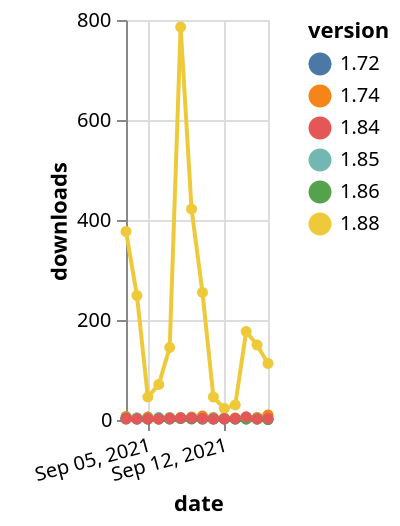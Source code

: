 {"$schema": "https://vega.github.io/schema/vega-lite/v5.json", "description": "A simple bar chart with embedded data.", "data": {"values": [{"date": "2021-09-03", "total": 26435, "delta": 7, "version": "1.74"}, {"date": "2021-09-04", "total": 26439, "delta": 4, "version": "1.74"}, {"date": "2021-09-05", "total": 26445, "delta": 6, "version": "1.74"}, {"date": "2021-09-06", "total": 26449, "delta": 4, "version": "1.74"}, {"date": "2021-09-07", "total": 26454, "delta": 5, "version": "1.74"}, {"date": "2021-09-08", "total": 26459, "delta": 5, "version": "1.74"}, {"date": "2021-09-09", "total": 26465, "delta": 6, "version": "1.74"}, {"date": "2021-09-10", "total": 26473, "delta": 8, "version": "1.74"}, {"date": "2021-09-11", "total": 26478, "delta": 5, "version": "1.74"}, {"date": "2021-09-12", "total": 26482, "delta": 4, "version": "1.74"}, {"date": "2021-09-13", "total": 26486, "delta": 4, "version": "1.74"}, {"date": "2021-09-14", "total": 26492, "delta": 6, "version": "1.74"}, {"date": "2021-09-15", "total": 26497, "delta": 5, "version": "1.74"}, {"date": "2021-09-16", "total": 26507, "delta": 10, "version": "1.74"}, {"date": "2021-09-03", "total": 28160, "delta": 3, "version": "1.85"}, {"date": "2021-09-04", "total": 28164, "delta": 4, "version": "1.85"}, {"date": "2021-09-05", "total": 28167, "delta": 3, "version": "1.85"}, {"date": "2021-09-06", "total": 28172, "delta": 5, "version": "1.85"}, {"date": "2021-09-07", "total": 28176, "delta": 4, "version": "1.85"}, {"date": "2021-09-08", "total": 28180, "delta": 4, "version": "1.85"}, {"date": "2021-09-09", "total": 28184, "delta": 4, "version": "1.85"}, {"date": "2021-09-10", "total": 28186, "delta": 2, "version": "1.85"}, {"date": "2021-09-11", "total": 28190, "delta": 4, "version": "1.85"}, {"date": "2021-09-12", "total": 28193, "delta": 3, "version": "1.85"}, {"date": "2021-09-13", "total": 28195, "delta": 2, "version": "1.85"}, {"date": "2021-09-14", "total": 28201, "delta": 6, "version": "1.85"}, {"date": "2021-09-15", "total": 28204, "delta": 3, "version": "1.85"}, {"date": "2021-09-16", "total": 28206, "delta": 2, "version": "1.85"}, {"date": "2021-09-03", "total": 107652, "delta": 377, "version": "1.88"}, {"date": "2021-09-04", "total": 107901, "delta": 249, "version": "1.88"}, {"date": "2021-09-05", "total": 107947, "delta": 46, "version": "1.88"}, {"date": "2021-09-06", "total": 108018, "delta": 71, "version": "1.88"}, {"date": "2021-09-07", "total": 108163, "delta": 145, "version": "1.88"}, {"date": "2021-09-08", "total": 108949, "delta": 786, "version": "1.88"}, {"date": "2021-09-09", "total": 109371, "delta": 422, "version": "1.88"}, {"date": "2021-09-10", "total": 109626, "delta": 255, "version": "1.88"}, {"date": "2021-09-11", "total": 109672, "delta": 46, "version": "1.88"}, {"date": "2021-09-12", "total": 109695, "delta": 23, "version": "1.88"}, {"date": "2021-09-13", "total": 109725, "delta": 30, "version": "1.88"}, {"date": "2021-09-14", "total": 109902, "delta": 177, "version": "1.88"}, {"date": "2021-09-15", "total": 110052, "delta": 150, "version": "1.88"}, {"date": "2021-09-16", "total": 110165, "delta": 113, "version": "1.88"}, {"date": "2021-09-03", "total": 2568, "delta": 3, "version": "1.72"}, {"date": "2021-09-04", "total": 2570, "delta": 2, "version": "1.72"}, {"date": "2021-09-05", "total": 2572, "delta": 2, "version": "1.72"}, {"date": "2021-09-06", "total": 2574, "delta": 2, "version": "1.72"}, {"date": "2021-09-07", "total": 2576, "delta": 2, "version": "1.72"}, {"date": "2021-09-08", "total": 2579, "delta": 3, "version": "1.72"}, {"date": "2021-09-09", "total": 2581, "delta": 2, "version": "1.72"}, {"date": "2021-09-10", "total": 2583, "delta": 2, "version": "1.72"}, {"date": "2021-09-11", "total": 2585, "delta": 2, "version": "1.72"}, {"date": "2021-09-12", "total": 2587, "delta": 2, "version": "1.72"}, {"date": "2021-09-13", "total": 2589, "delta": 2, "version": "1.72"}, {"date": "2021-09-14", "total": 2591, "delta": 2, "version": "1.72"}, {"date": "2021-09-15", "total": 2593, "delta": 2, "version": "1.72"}, {"date": "2021-09-16", "total": 2594, "delta": 1, "version": "1.72"}, {"date": "2021-09-03", "total": 5454, "delta": 2, "version": "1.86"}, {"date": "2021-09-04", "total": 5456, "delta": 2, "version": "1.86"}, {"date": "2021-09-05", "total": 5458, "delta": 2, "version": "1.86"}, {"date": "2021-09-06", "total": 5460, "delta": 2, "version": "1.86"}, {"date": "2021-09-07", "total": 5462, "delta": 2, "version": "1.86"}, {"date": "2021-09-08", "total": 5465, "delta": 3, "version": "1.86"}, {"date": "2021-09-09", "total": 5468, "delta": 3, "version": "1.86"}, {"date": "2021-09-10", "total": 5470, "delta": 2, "version": "1.86"}, {"date": "2021-09-11", "total": 5472, "delta": 2, "version": "1.86"}, {"date": "2021-09-12", "total": 5474, "delta": 2, "version": "1.86"}, {"date": "2021-09-13", "total": 5476, "delta": 2, "version": "1.86"}, {"date": "2021-09-14", "total": 5478, "delta": 2, "version": "1.86"}, {"date": "2021-09-15", "total": 5480, "delta": 2, "version": "1.86"}, {"date": "2021-09-16", "total": 5481, "delta": 1, "version": "1.86"}, {"date": "2021-09-03", "total": 19635, "delta": 2, "version": "1.84"}, {"date": "2021-09-04", "total": 19637, "delta": 2, "version": "1.84"}, {"date": "2021-09-05", "total": 19639, "delta": 2, "version": "1.84"}, {"date": "2021-09-06", "total": 19641, "delta": 2, "version": "1.84"}, {"date": "2021-09-07", "total": 19644, "delta": 3, "version": "1.84"}, {"date": "2021-09-08", "total": 19648, "delta": 4, "version": "1.84"}, {"date": "2021-09-09", "total": 19652, "delta": 4, "version": "1.84"}, {"date": "2021-09-10", "total": 19655, "delta": 3, "version": "1.84"}, {"date": "2021-09-11", "total": 19657, "delta": 2, "version": "1.84"}, {"date": "2021-09-12", "total": 19659, "delta": 2, "version": "1.84"}, {"date": "2021-09-13", "total": 19662, "delta": 3, "version": "1.84"}, {"date": "2021-09-14", "total": 19668, "delta": 6, "version": "1.84"}, {"date": "2021-09-15", "total": 19670, "delta": 2, "version": "1.84"}, {"date": "2021-09-16", "total": 19673, "delta": 3, "version": "1.84"}]}, "width": "container", "mark": {"type": "line", "point": {"filled": true}}, "encoding": {"x": {"field": "date", "type": "temporal", "timeUnit": "yearmonthdate", "title": "date", "axis": {"labelAngle": -15}}, "y": {"field": "delta", "type": "quantitative", "title": "downloads"}, "color": {"field": "version", "type": "nominal"}, "tooltip": {"field": "delta"}}}